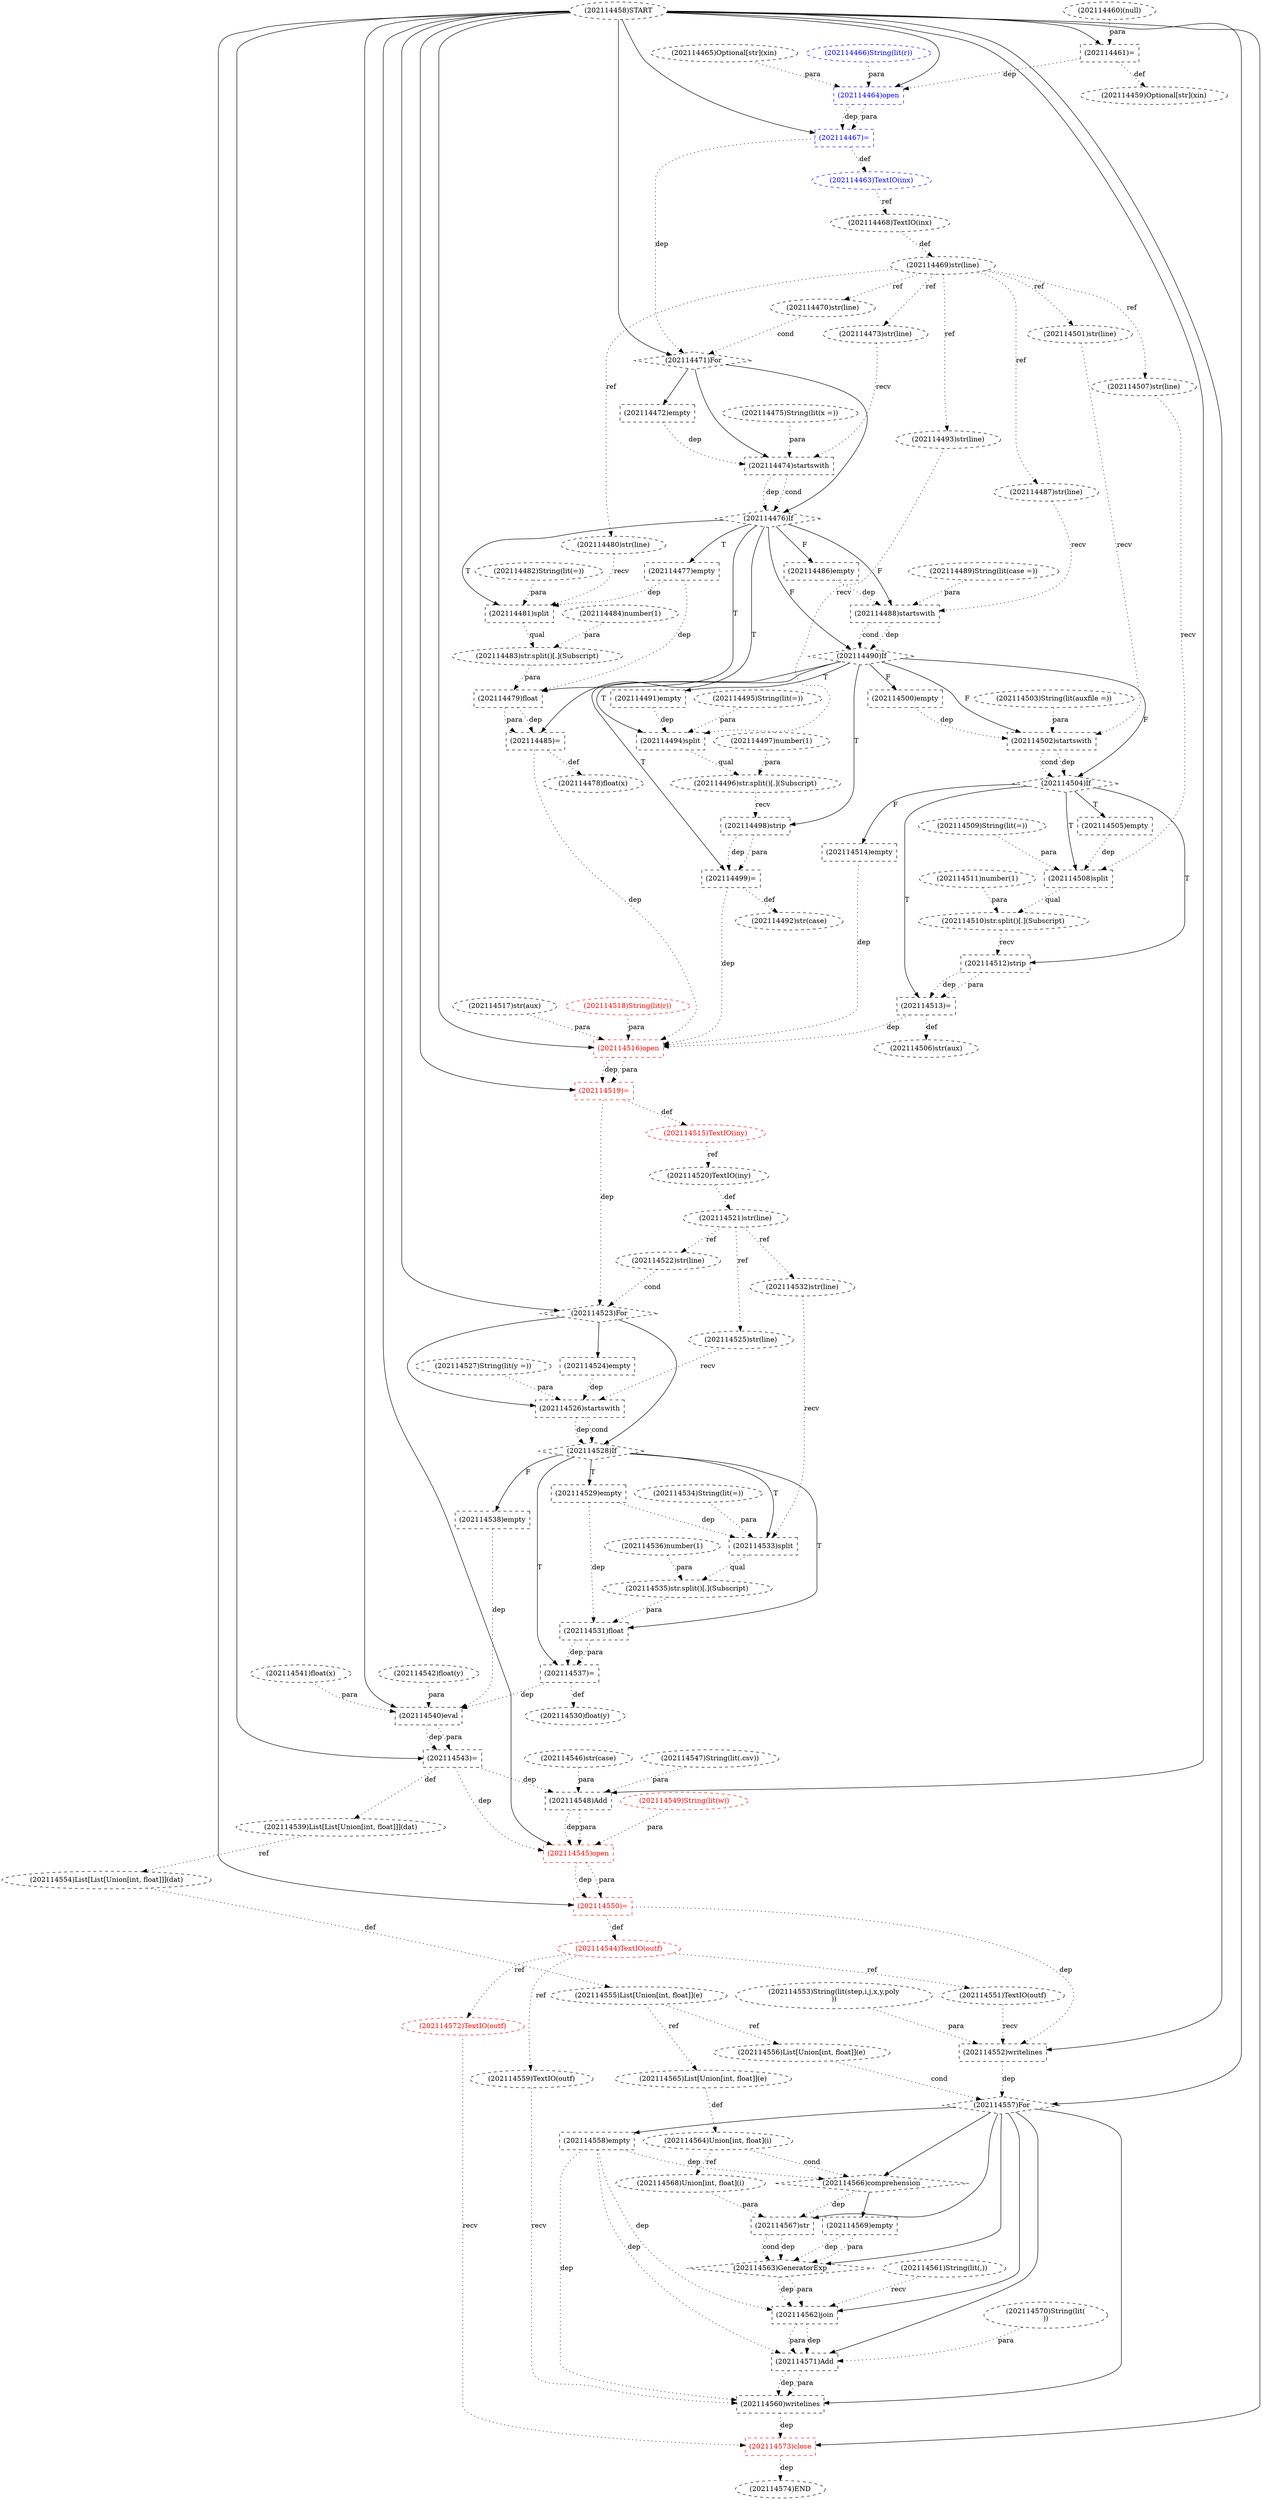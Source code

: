 digraph G {
1 [label="(202114472)empty" shape=box style=dashed]
2 [label="(202114542)float(y)" shape=ellipse style=dashed]
3 [label="(202114464)open" shape=box style=dashed color=blue fontcolor=blue]
4 [label="(202114496)str.split()[.](Subscript)" shape=ellipse style=dashed]
5 [label="(202114501)str(line)" shape=ellipse style=dashed]
6 [label="(202114530)float(y)" shape=ellipse style=dashed]
7 [label="(202114553)String(lit(step,i,j,x,y,poly
))" shape=ellipse style=dashed]
8 [label="(202114545)open" shape=box style=dashed color=red fontcolor=red]
9 [label="(202114538)empty" shape=box style=dashed]
10 [label="(202114540)eval" shape=box style=dashed]
11 [label="(202114572)TextIO(outf)" shape=ellipse style=dashed color=red fontcolor=red]
12 [label="(202114491)empty" shape=box style=dashed]
13 [label="(202114561)String(lit(,))" shape=ellipse style=dashed]
14 [label="(202114560)writelines" shape=box style=dashed]
15 [label="(202114535)str.split()[.](Subscript)" shape=ellipse style=dashed]
16 [label="(202114526)startswith" shape=box style=dashed]
17 [label="(202114573)close" shape=box style=dashed color=red fontcolor=red]
18 [label="(202114487)str(line)" shape=ellipse style=dashed]
19 [label="(202114495)String(lit(=))" shape=ellipse style=dashed]
20 [label="(202114474)startswith" shape=box style=dashed]
21 [label="(202114522)str(line)" shape=ellipse style=dashed]
22 [label="(202114477)empty" shape=box style=dashed]
23 [label="(202114529)empty" shape=box style=dashed]
24 [label="(202114564)Union[int, float](i)" shape=ellipse style=dashed]
25 [label="(202114563)GeneratorExp" shape=diamond style=dashed]
26 [label="(202114503)String(lit(auxfile =))" shape=ellipse style=dashed]
27 [label="(202114500)empty" shape=box style=dashed]
28 [label="(202114546)str(case)" shape=ellipse style=dashed]
29 [label="(202114555)List[Union[int, float]](e)" shape=ellipse style=dashed]
30 [label="(202114562)join" shape=box style=dashed]
31 [label="(202114461)=" shape=box style=dashed]
32 [label="(202114541)float(x)" shape=ellipse style=dashed]
33 [label="(202114548)Add" shape=box style=dashed]
34 [label="(202114490)If" shape=diamond style=dashed]
35 [label="(202114515)TextIO(iny)" shape=ellipse style=dashed color=red fontcolor=red]
36 [label="(202114517)str(aux)" shape=ellipse style=dashed]
37 [label="(202114475)String(lit(x =))" shape=ellipse style=dashed]
38 [label="(202114506)str(aux)" shape=ellipse style=dashed]
39 [label="(202114558)empty" shape=box style=dashed]
40 [label="(202114547)String(lit(.csv))" shape=ellipse style=dashed]
41 [label="(202114507)str(line)" shape=ellipse style=dashed]
42 [label="(202114460)(null)" shape=ellipse style=dashed]
43 [label="(202114518)String(lit(r))" shape=ellipse style=dashed color=red fontcolor=red]
44 [label="(202114525)str(line)" shape=ellipse style=dashed]
45 [label="(202114485)=" shape=box style=dashed]
46 [label="(202114569)empty" shape=box style=dashed]
47 [label="(202114536)number(1)" shape=ellipse style=dashed]
48 [label="(202114468)TextIO(inx)" shape=ellipse style=dashed]
49 [label="(202114469)str(line)" shape=ellipse style=dashed]
50 [label="(202114463)TextIO(inx)" shape=ellipse style=dashed color=blue fontcolor=blue]
51 [label="(202114483)str.split()[.](Subscript)" shape=ellipse style=dashed]
52 [label="(202114493)str(line)" shape=ellipse style=dashed]
53 [label="(202114511)number(1)" shape=ellipse style=dashed]
54 [label="(202114556)List[Union[int, float]](e)" shape=ellipse style=dashed]
55 [label="(202114566)comprehension" shape=diamond style=dashed]
56 [label="(202114571)Add" shape=box style=dashed]
57 [label="(202114570)String(lit(
))" shape=ellipse style=dashed]
58 [label="(202114467)=" shape=box style=dashed color=blue fontcolor=blue]
59 [label="(202114473)str(line)" shape=ellipse style=dashed]
60 [label="(202114559)TextIO(outf)" shape=ellipse style=dashed]
61 [label="(202114484)number(1)" shape=ellipse style=dashed]
62 [label="(202114471)For" shape=diamond style=dashed]
63 [label="(202114539)List[List[Union[int, float]]](dat)" shape=ellipse style=dashed]
64 [label="(202114543)=" shape=box style=dashed]
65 [label="(202114492)str(case)" shape=ellipse style=dashed]
66 [label="(202114478)float(x)" shape=ellipse style=dashed]
67 [label="(202114533)split" shape=box style=dashed]
68 [label="(202114550)=" shape=box style=dashed color=red fontcolor=red]
69 [label="(202114574)END" style=dashed]
70 [label="(202114512)strip" shape=box style=dashed]
71 [label="(202114534)String(lit(=))" shape=ellipse style=dashed]
72 [label="(202114544)TextIO(outf)" shape=ellipse style=dashed color=red fontcolor=red]
73 [label="(202114459)Optional[str](xin)" shape=ellipse style=dashed]
74 [label="(202114516)open" shape=box style=dashed color=red fontcolor=red]
75 [label="(202114524)empty" shape=box style=dashed]
76 [label="(202114531)float" shape=box style=dashed]
77 [label="(202114514)empty" shape=box style=dashed]
78 [label="(202114527)String(lit(y =))" shape=ellipse style=dashed]
79 [label="(202114489)String(lit(case =))" shape=ellipse style=dashed]
80 [label="(202114551)TextIO(outf)" shape=ellipse style=dashed]
81 [label="(202114549)String(lit(w))" shape=ellipse style=dashed color=red fontcolor=red]
82 [label="(202114557)For" shape=diamond style=dashed]
83 [label="(202114537)=" shape=box style=dashed]
84 [label="(202114480)str(line)" shape=ellipse style=dashed]
85 [label="(202114476)If" shape=diamond style=dashed]
86 [label="(202114508)split" shape=box style=dashed]
87 [label="(202114486)empty" shape=box style=dashed]
88 [label="(202114520)TextIO(iny)" shape=ellipse style=dashed]
89 [label="(202114481)split" shape=box style=dashed]
90 [label="(202114494)split" shape=box style=dashed]
91 [label="(202114470)str(line)" shape=ellipse style=dashed]
92 [label="(202114458)START" style=dashed]
93 [label="(202114499)=" shape=box style=dashed]
94 [label="(202114523)For" shape=diamond style=dashed]
95 [label="(202114488)startswith" shape=box style=dashed]
96 [label="(202114521)str(line)" shape=ellipse style=dashed]
97 [label="(202114502)startswith" shape=box style=dashed]
98 [label="(202114510)str.split()[.](Subscript)" shape=ellipse style=dashed]
99 [label="(202114552)writelines" shape=box style=dashed]
100 [label="(202114465)Optional[str](xin)" shape=ellipse style=dashed]
101 [label="(202114509)String(lit(=))" shape=ellipse style=dashed]
102 [label="(202114519)=" shape=box style=dashed color=red fontcolor=red]
103 [label="(202114498)strip" shape=box style=dashed]
104 [label="(202114528)If" shape=diamond style=dashed]
105 [label="(202114513)=" shape=box style=dashed]
106 [label="(202114497)number(1)" shape=ellipse style=dashed]
107 [label="(202114504)If" shape=diamond style=dashed]
108 [label="(202114554)List[List[Union[int, float]]](dat)" shape=ellipse style=dashed]
109 [label="(202114565)List[Union[int, float]](e)" shape=ellipse style=dashed]
110 [label="(202114466)String(lit(r))" shape=ellipse style=dashed color=blue fontcolor=blue]
111 [label="(202114479)float" shape=box style=dashed]
112 [label="(202114505)empty" shape=box style=dashed]
113 [label="(202114532)str(line)" shape=ellipse style=dashed]
114 [label="(202114567)str" shape=box style=dashed]
115 [label="(202114482)String(lit(=))" shape=ellipse style=dashed]
116 [label="(202114568)Union[int, float](i)" shape=ellipse style=dashed]
62 -> 1 [label="" style=solid];
92 -> 3 [label="" style=solid];
100 -> 3 [label="para" style=dotted];
110 -> 3 [label="para" style=dotted];
31 -> 3 [label="dep" style=dotted];
90 -> 4 [label="qual" style=dotted];
106 -> 4 [label="para" style=dotted];
49 -> 5 [label="ref" style=dotted];
83 -> 6 [label="def" style=dotted];
92 -> 8 [label="" style=solid];
33 -> 8 [label="dep" style=dotted];
33 -> 8 [label="para" style=dotted];
81 -> 8 [label="para" style=dotted];
64 -> 8 [label="dep" style=dotted];
104 -> 9 [label="F"];
92 -> 10 [label="" style=solid];
32 -> 10 [label="para" style=dotted];
2 -> 10 [label="para" style=dotted];
9 -> 10 [label="dep" style=dotted];
83 -> 10 [label="dep" style=dotted];
72 -> 11 [label="ref" style=dotted];
34 -> 12 [label="T"];
82 -> 14 [label="" style=solid];
60 -> 14 [label="recv" style=dotted];
56 -> 14 [label="dep" style=dotted];
56 -> 14 [label="para" style=dotted];
39 -> 14 [label="dep" style=dotted];
67 -> 15 [label="qual" style=dotted];
47 -> 15 [label="para" style=dotted];
94 -> 16 [label="" style=solid];
44 -> 16 [label="recv" style=dotted];
78 -> 16 [label="para" style=dotted];
75 -> 16 [label="dep" style=dotted];
92 -> 17 [label="" style=solid];
11 -> 17 [label="recv" style=dotted];
14 -> 17 [label="dep" style=dotted];
49 -> 18 [label="ref" style=dotted];
62 -> 20 [label="" style=solid];
59 -> 20 [label="recv" style=dotted];
37 -> 20 [label="para" style=dotted];
1 -> 20 [label="dep" style=dotted];
96 -> 21 [label="ref" style=dotted];
85 -> 22 [label="T"];
104 -> 23 [label="T"];
109 -> 24 [label="def" style=dotted];
82 -> 25 [label="" style=solid];
114 -> 25 [label="dep" style=dotted];
114 -> 25 [label="cond" style=dotted];
46 -> 25 [label="dep" style=dotted];
46 -> 25 [label="para" style=dotted];
34 -> 27 [label="F"];
108 -> 29 [label="def" style=dotted];
82 -> 30 [label="" style=solid];
13 -> 30 [label="recv" style=dotted];
25 -> 30 [label="dep" style=dotted];
25 -> 30 [label="para" style=dotted];
39 -> 30 [label="dep" style=dotted];
92 -> 31 [label="" style=solid];
42 -> 31 [label="para" style=dotted];
92 -> 33 [label="" style=solid];
28 -> 33 [label="para" style=dotted];
40 -> 33 [label="para" style=dotted];
64 -> 33 [label="dep" style=dotted];
85 -> 34 [label="F"];
95 -> 34 [label="dep" style=dotted];
95 -> 34 [label="cond" style=dotted];
102 -> 35 [label="def" style=dotted];
105 -> 38 [label="def" style=dotted];
82 -> 39 [label="" style=solid];
49 -> 41 [label="ref" style=dotted];
96 -> 44 [label="ref" style=dotted];
85 -> 45 [label="T"];
111 -> 45 [label="dep" style=dotted];
111 -> 45 [label="para" style=dotted];
55 -> 46 [label="" style=solid];
50 -> 48 [label="ref" style=dotted];
48 -> 49 [label="def" style=dotted];
58 -> 50 [label="def" style=dotted];
89 -> 51 [label="qual" style=dotted];
61 -> 51 [label="para" style=dotted];
49 -> 52 [label="ref" style=dotted];
29 -> 54 [label="ref" style=dotted];
82 -> 55 [label="" style=solid];
24 -> 55 [label="cond" style=dotted];
39 -> 55 [label="dep" style=dotted];
82 -> 56 [label="" style=solid];
30 -> 56 [label="dep" style=dotted];
30 -> 56 [label="para" style=dotted];
57 -> 56 [label="para" style=dotted];
39 -> 56 [label="dep" style=dotted];
92 -> 58 [label="" style=solid];
3 -> 58 [label="dep" style=dotted];
3 -> 58 [label="para" style=dotted];
49 -> 59 [label="ref" style=dotted];
72 -> 60 [label="ref" style=dotted];
92 -> 62 [label="" style=solid];
91 -> 62 [label="cond" style=dotted];
58 -> 62 [label="dep" style=dotted];
64 -> 63 [label="def" style=dotted];
92 -> 64 [label="" style=solid];
10 -> 64 [label="dep" style=dotted];
10 -> 64 [label="para" style=dotted];
93 -> 65 [label="def" style=dotted];
45 -> 66 [label="def" style=dotted];
104 -> 67 [label="T"];
113 -> 67 [label="recv" style=dotted];
71 -> 67 [label="para" style=dotted];
23 -> 67 [label="dep" style=dotted];
92 -> 68 [label="" style=solid];
8 -> 68 [label="dep" style=dotted];
8 -> 68 [label="para" style=dotted];
17 -> 69 [label="dep" style=dotted];
107 -> 70 [label="T"];
98 -> 70 [label="recv" style=dotted];
68 -> 72 [label="def" style=dotted];
31 -> 73 [label="def" style=dotted];
92 -> 74 [label="" style=solid];
36 -> 74 [label="para" style=dotted];
43 -> 74 [label="para" style=dotted];
45 -> 74 [label="dep" style=dotted];
77 -> 74 [label="dep" style=dotted];
105 -> 74 [label="dep" style=dotted];
93 -> 74 [label="dep" style=dotted];
94 -> 75 [label="" style=solid];
104 -> 76 [label="T"];
15 -> 76 [label="para" style=dotted];
23 -> 76 [label="dep" style=dotted];
107 -> 77 [label="F"];
72 -> 80 [label="ref" style=dotted];
92 -> 82 [label="" style=solid];
54 -> 82 [label="cond" style=dotted];
99 -> 82 [label="dep" style=dotted];
104 -> 83 [label="T"];
76 -> 83 [label="dep" style=dotted];
76 -> 83 [label="para" style=dotted];
49 -> 84 [label="ref" style=dotted];
62 -> 85 [label="" style=solid];
20 -> 85 [label="dep" style=dotted];
20 -> 85 [label="cond" style=dotted];
107 -> 86 [label="T"];
41 -> 86 [label="recv" style=dotted];
101 -> 86 [label="para" style=dotted];
112 -> 86 [label="dep" style=dotted];
85 -> 87 [label="F"];
35 -> 88 [label="ref" style=dotted];
85 -> 89 [label="T"];
84 -> 89 [label="recv" style=dotted];
115 -> 89 [label="para" style=dotted];
22 -> 89 [label="dep" style=dotted];
34 -> 90 [label="T"];
52 -> 90 [label="recv" style=dotted];
19 -> 90 [label="para" style=dotted];
12 -> 90 [label="dep" style=dotted];
49 -> 91 [label="ref" style=dotted];
34 -> 93 [label="T"];
103 -> 93 [label="dep" style=dotted];
103 -> 93 [label="para" style=dotted];
92 -> 94 [label="" style=solid];
21 -> 94 [label="cond" style=dotted];
102 -> 94 [label="dep" style=dotted];
85 -> 95 [label="F"];
18 -> 95 [label="recv" style=dotted];
79 -> 95 [label="para" style=dotted];
87 -> 95 [label="dep" style=dotted];
88 -> 96 [label="def" style=dotted];
34 -> 97 [label="F"];
5 -> 97 [label="recv" style=dotted];
26 -> 97 [label="para" style=dotted];
27 -> 97 [label="dep" style=dotted];
86 -> 98 [label="qual" style=dotted];
53 -> 98 [label="para" style=dotted];
92 -> 99 [label="" style=solid];
80 -> 99 [label="recv" style=dotted];
7 -> 99 [label="para" style=dotted];
68 -> 99 [label="dep" style=dotted];
92 -> 102 [label="" style=solid];
74 -> 102 [label="dep" style=dotted];
74 -> 102 [label="para" style=dotted];
34 -> 103 [label="T"];
4 -> 103 [label="recv" style=dotted];
94 -> 104 [label="" style=solid];
16 -> 104 [label="dep" style=dotted];
16 -> 104 [label="cond" style=dotted];
107 -> 105 [label="T"];
70 -> 105 [label="dep" style=dotted];
70 -> 105 [label="para" style=dotted];
34 -> 107 [label="F"];
97 -> 107 [label="dep" style=dotted];
97 -> 107 [label="cond" style=dotted];
63 -> 108 [label="ref" style=dotted];
29 -> 109 [label="ref" style=dotted];
85 -> 111 [label="T"];
51 -> 111 [label="para" style=dotted];
22 -> 111 [label="dep" style=dotted];
107 -> 112 [label="T"];
96 -> 113 [label="ref" style=dotted];
82 -> 114 [label="" style=solid];
116 -> 114 [label="para" style=dotted];
55 -> 114 [label="dep" style=dotted];
24 -> 116 [label="ref" style=dotted];
}